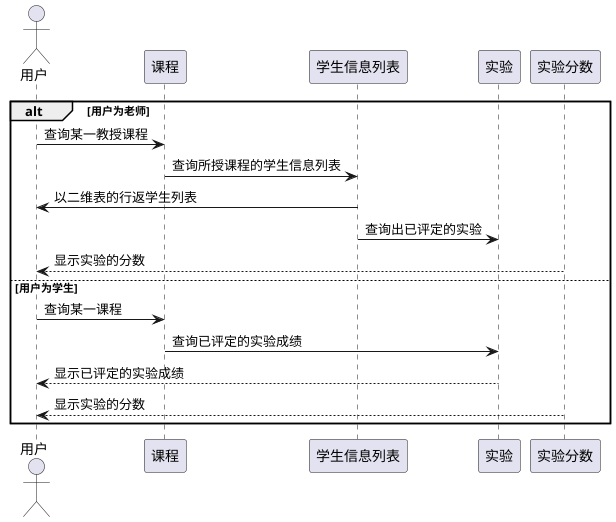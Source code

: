 @startuml
actor 用户

alt 用户为老师
用户-> 课程:查询某一教授课程
课程 -> 学生信息列表:查询所授课程的学生信息列表
学生信息列表->用户:以二维表的行返学生列表
学生信息列表 ->实验:查询出已评定的实验
实验分数-->用户:显示实验的分数

else 用户为学生
用户 -> 课程: 查询某一课程
课程-> 实验:查询已评定的实验成绩
实验 --> 用户:显示已评定的实验成绩
实验分数-->用户:显示实验的分数
end
@enduml